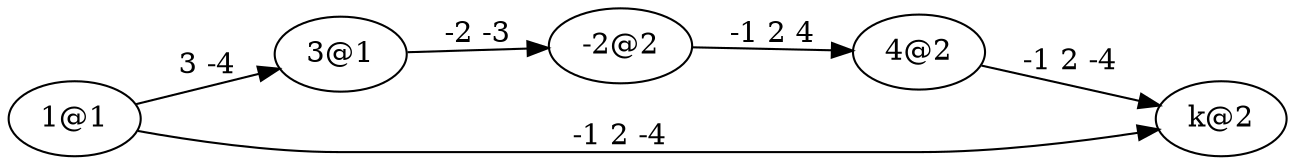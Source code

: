 digraph ImplicationGraph {
  rankdir=LR;
  margin=0;

  n1 [label="1@1"];
  n2 [label="-2@2"];
  n3 [label="3@1"];
  n4 [label="4@2"];
  nk [label="k@2"];

  n1 -> n3 [label="3 -4"];
  n3 -> n2 [label="-2 -3"];
  n2 -> n4 [label="-1 2 4"];
  n4 -> nk [label="-1 2 -4"];
  n1 -> nk [label="-1 2 -4"];
}
